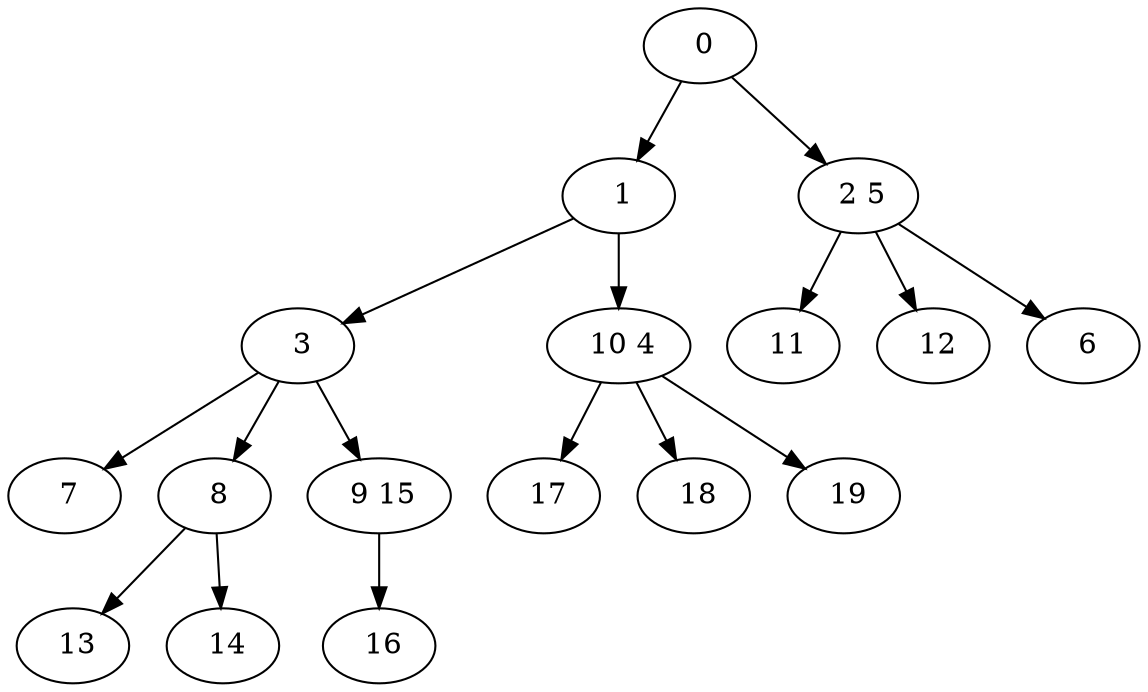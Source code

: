 digraph mytree {
" 0" -> " 1";
" 0" -> " 2 5";
" 1" -> " 3";
" 1" -> " 10 4";
" 2 5" -> " 11";
" 2 5" -> " 12";
" 2 5" -> " 6";
" 7";
" 3" -> " 7";
" 3" -> " 8";
" 3" -> " 9 15";
" 10 4" -> " 17";
" 10 4" -> " 18";
" 10 4" -> " 19";
" 8" -> " 13";
" 8" -> " 14";
" 16";
" 9 15" -> " 16";
" 13";
" 14";
" 17";
" 18";
" 19";
" 11";
" 12";
" 6";
}
